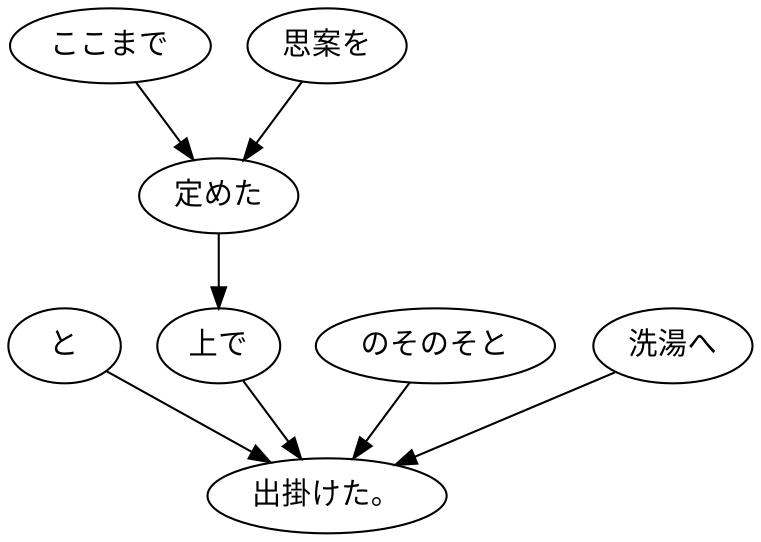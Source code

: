 digraph graph4224 {
	node0 [label="と"];
	node1 [label="ここまで"];
	node2 [label="思案を"];
	node3 [label="定めた"];
	node4 [label="上で"];
	node5 [label="のそのそと"];
	node6 [label="洗湯へ"];
	node7 [label="出掛けた。"];
	node0 -> node7;
	node1 -> node3;
	node2 -> node3;
	node3 -> node4;
	node4 -> node7;
	node5 -> node7;
	node6 -> node7;
}
